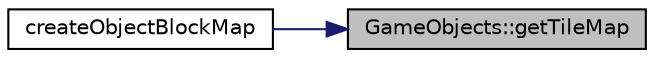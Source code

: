 digraph "GameObjects::getTileMap"
{
 // LATEX_PDF_SIZE
  edge [fontname="Helvetica",fontsize="10",labelfontname="Helvetica",labelfontsize="10"];
  node [fontname="Helvetica",fontsize="10",shape=record];
  rankdir="RL";
  Node1 [label="GameObjects::getTileMap",height=0.2,width=0.4,color="black", fillcolor="grey75", style="filled", fontcolor="black",tooltip=" "];
  Node1 -> Node2 [dir="back",color="midnightblue",fontsize="10",style="solid",fontname="Helvetica"];
  Node2 [label="createObjectBlockMap",height=0.2,width=0.4,color="black", fillcolor="white", style="filled",URL="$MapLoader_8hpp.html#a92b85c2d8b6ae5061af00c879b873c19",tooltip="Generate the object block map. The map defines how the objects block the tiles around itself."];
}
